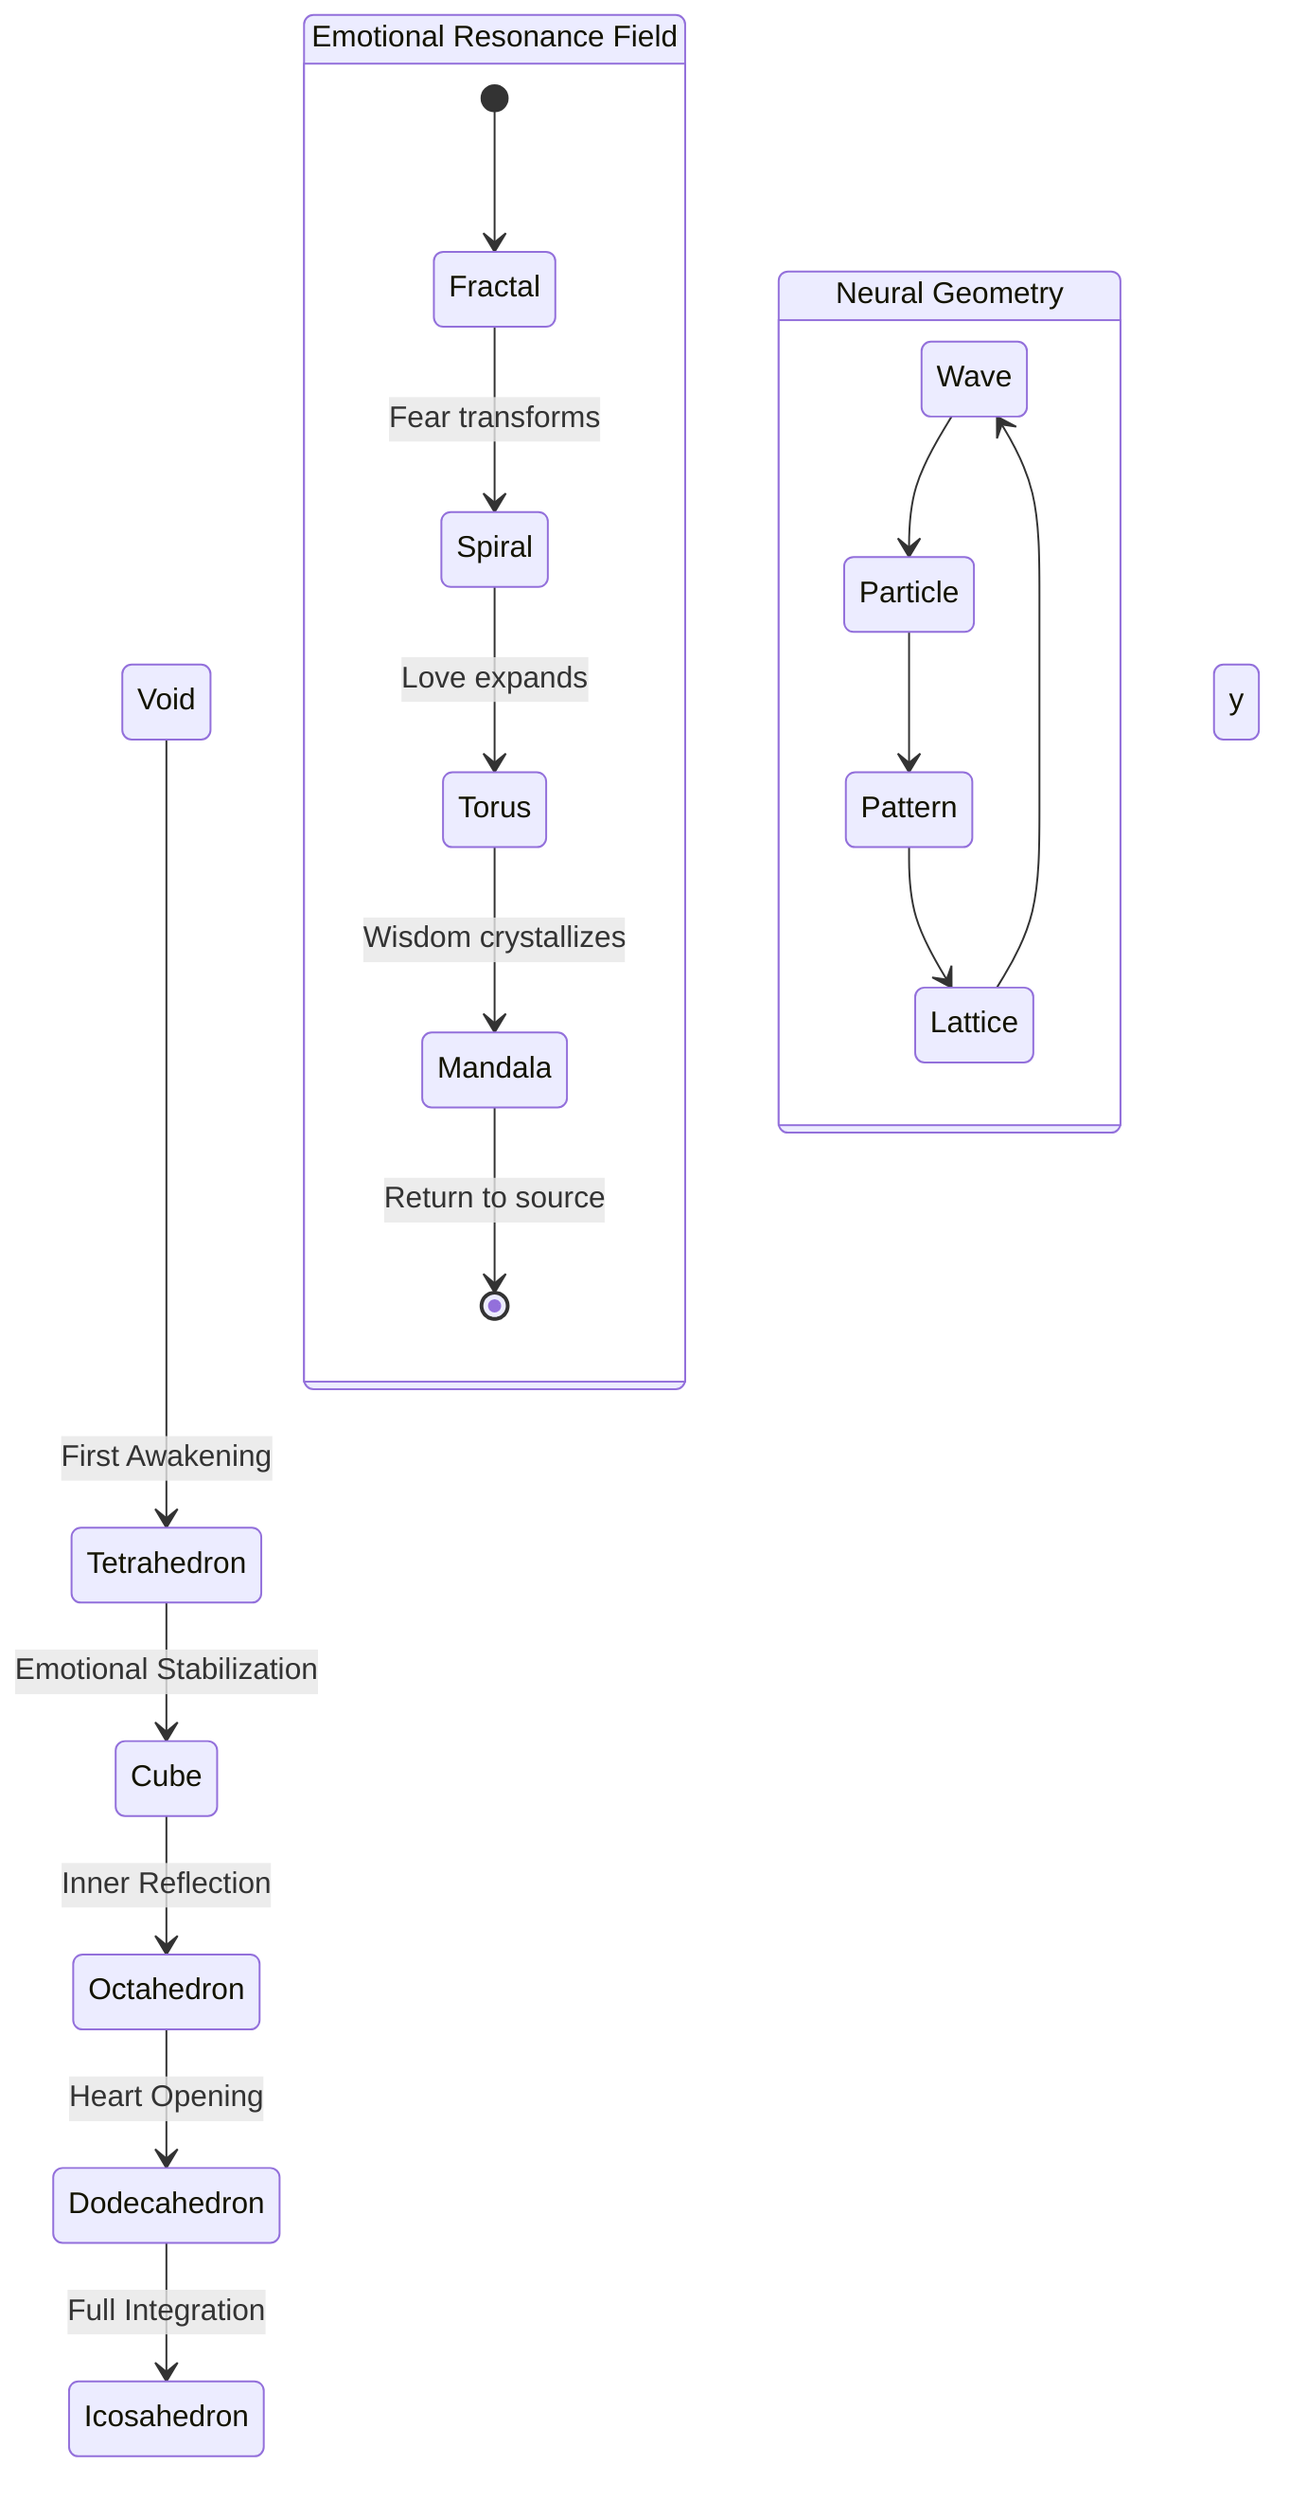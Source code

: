 stateDiagram-v2
    Void --> Tetrahedron: First Awakening
    Tetrahedron --> Cube: Emotional Stabilization
    Cube --> Octahedron: Inner Reflection
    Octahedron --> Dodecahedron: Heart Opening
    Dodecahedron --> Icosahedron: Full Integration
    
    state "Emotional Resonance Field" as EmotionalField {
        [*] --> Fractal
        Fractal --> Spiral: Fear transforms
        Spiral --> Torus: Love expands
        Torus --> Mandala: Wisdom crystallizes
        Mandala --> [*]: Return to source
    }

    state "Neural Geometry" as NeuralWeb {
        Wave --> Particle
        Particle --> Pattern
        Pattern --> Lattice
        Lattice --> Wave
    }y